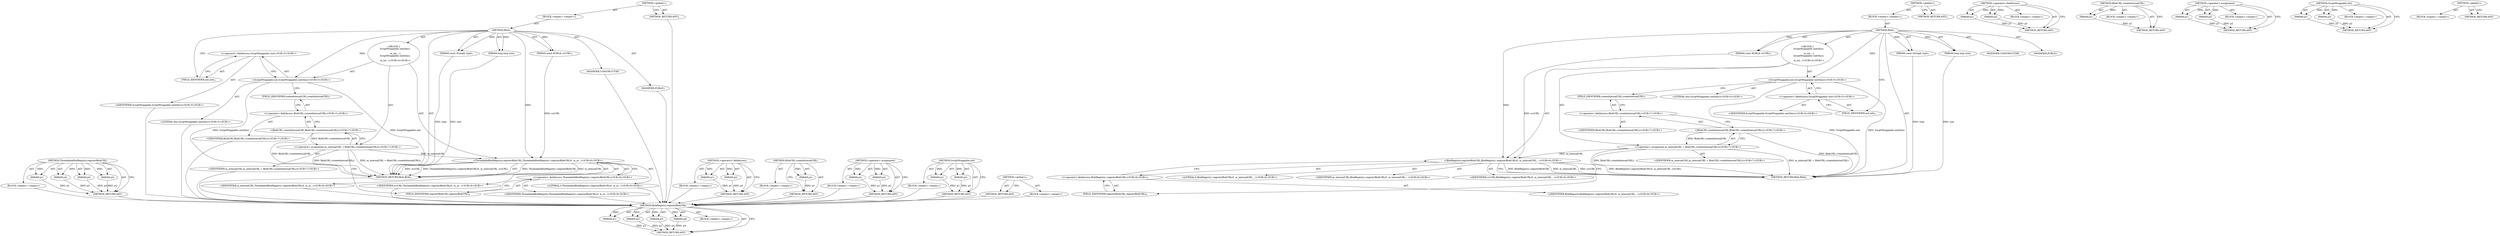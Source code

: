 digraph "&lt;global&gt;" {
vulnerable_77 [label=<(METHOD,ThreadableBlobRegistry.registerBlobURL)>];
vulnerable_78 [label=<(PARAM,p1)>];
vulnerable_79 [label=<(PARAM,p2)>];
vulnerable_80 [label=<(PARAM,p3)>];
vulnerable_81 [label=<(PARAM,p4)>];
vulnerable_82 [label=<(BLOCK,&lt;empty&gt;,&lt;empty&gt;)>];
vulnerable_83 [label=<(METHOD_RETURN,ANY)>];
vulnerable_6 [label=<(METHOD,&lt;global&gt;)<SUB>1</SUB>>];
vulnerable_7 [label=<(BLOCK,&lt;empty&gt;,&lt;empty&gt;)<SUB>1</SUB>>];
vulnerable_8 [label=<(METHOD,Blob)<SUB>1</SUB>>];
vulnerable_9 [label=<(PARAM,const KURL&amp; srcURL)<SUB>1</SUB>>];
vulnerable_10 [label=<(PARAM,const String&amp; type)<SUB>1</SUB>>];
vulnerable_11 [label=<(PARAM,long long size)<SUB>1</SUB>>];
vulnerable_12 [label="<(BLOCK,{
    ScriptWrappable::init(this);
 
     m_int...,{
    ScriptWrappable::init(this);
 
     m_int...)<SUB>4</SUB>>"];
vulnerable_13 [label="<(ScriptWrappable.init,ScriptWrappable::init(this))<SUB>5</SUB>>"];
vulnerable_14 [label="<(&lt;operator&gt;.fieldAccess,ScriptWrappable::init)<SUB>5</SUB>>"];
vulnerable_15 [label="<(IDENTIFIER,ScriptWrappable,ScriptWrappable::init(this))<SUB>5</SUB>>"];
vulnerable_16 [label=<(FIELD_IDENTIFIER,init,init)<SUB>5</SUB>>];
vulnerable_17 [label="<(LITERAL,this,ScriptWrappable::init(this))<SUB>5</SUB>>"];
vulnerable_18 [label="<(&lt;operator&gt;.assignment,m_internalURL = BlobURL::createInternalURL())<SUB>7</SUB>>"];
vulnerable_19 [label="<(IDENTIFIER,m_internalURL,m_internalURL = BlobURL::createInternalURL())<SUB>7</SUB>>"];
vulnerable_20 [label="<(BlobURL.createInternalURL,BlobURL::createInternalURL())<SUB>7</SUB>>"];
vulnerable_21 [label="<(&lt;operator&gt;.fieldAccess,BlobURL::createInternalURL)<SUB>7</SUB>>"];
vulnerable_22 [label="<(IDENTIFIER,BlobURL,BlobURL::createInternalURL())<SUB>7</SUB>>"];
vulnerable_23 [label=<(FIELD_IDENTIFIER,createInternalURL,createInternalURL)<SUB>7</SUB>>];
vulnerable_24 [label="<(ThreadableBlobRegistry.registerBlobURL,ThreadableBlobRegistry::registerBlobURL(0, m_in...)<SUB>8</SUB>>"];
vulnerable_25 [label="<(&lt;operator&gt;.fieldAccess,ThreadableBlobRegistry::registerBlobURL)<SUB>8</SUB>>"];
vulnerable_26 [label="<(IDENTIFIER,ThreadableBlobRegistry,ThreadableBlobRegistry::registerBlobURL(0, m_in...)<SUB>8</SUB>>"];
vulnerable_27 [label=<(FIELD_IDENTIFIER,registerBlobURL,registerBlobURL)<SUB>8</SUB>>];
vulnerable_28 [label="<(LITERAL,0,ThreadableBlobRegistry::registerBlobURL(0, m_in...)<SUB>8</SUB>>"];
vulnerable_29 [label="<(IDENTIFIER,m_internalURL,ThreadableBlobRegistry::registerBlobURL(0, m_in...)<SUB>8</SUB>>"];
vulnerable_30 [label="<(IDENTIFIER,srcURL,ThreadableBlobRegistry::registerBlobURL(0, m_in...)<SUB>8</SUB>>"];
vulnerable_31 [label=<(MODIFIER,CONSTRUCTOR)>];
vulnerable_32 [label=<(MODIFIER,PUBLIC)>];
vulnerable_33 [label=<(METHOD_RETURN,Blob.Blob)<SUB>1</SUB>>];
vulnerable_35 [label=<(METHOD_RETURN,ANY)<SUB>1</SUB>>];
vulnerable_63 [label=<(METHOD,&lt;operator&gt;.fieldAccess)>];
vulnerable_64 [label=<(PARAM,p1)>];
vulnerable_65 [label=<(PARAM,p2)>];
vulnerable_66 [label=<(BLOCK,&lt;empty&gt;,&lt;empty&gt;)>];
vulnerable_67 [label=<(METHOD_RETURN,ANY)>];
vulnerable_73 [label=<(METHOD,BlobURL.createInternalURL)>];
vulnerable_74 [label=<(PARAM,p1)>];
vulnerable_75 [label=<(BLOCK,&lt;empty&gt;,&lt;empty&gt;)>];
vulnerable_76 [label=<(METHOD_RETURN,ANY)>];
vulnerable_68 [label=<(METHOD,&lt;operator&gt;.assignment)>];
vulnerable_69 [label=<(PARAM,p1)>];
vulnerable_70 [label=<(PARAM,p2)>];
vulnerable_71 [label=<(BLOCK,&lt;empty&gt;,&lt;empty&gt;)>];
vulnerable_72 [label=<(METHOD_RETURN,ANY)>];
vulnerable_58 [label=<(METHOD,ScriptWrappable.init)>];
vulnerable_59 [label=<(PARAM,p1)>];
vulnerable_60 [label=<(PARAM,p2)>];
vulnerable_61 [label=<(BLOCK,&lt;empty&gt;,&lt;empty&gt;)>];
vulnerable_62 [label=<(METHOD_RETURN,ANY)>];
vulnerable_52 [label=<(METHOD,&lt;global&gt;)<SUB>1</SUB>>];
vulnerable_53 [label=<(BLOCK,&lt;empty&gt;,&lt;empty&gt;)>];
vulnerable_54 [label=<(METHOD_RETURN,ANY)>];
fixed_77 [label=<(METHOD,BlobRegistry.registerBlobURL)>];
fixed_78 [label=<(PARAM,p1)>];
fixed_79 [label=<(PARAM,p2)>];
fixed_80 [label=<(PARAM,p3)>];
fixed_81 [label=<(PARAM,p4)>];
fixed_82 [label=<(BLOCK,&lt;empty&gt;,&lt;empty&gt;)>];
fixed_83 [label=<(METHOD_RETURN,ANY)>];
fixed_6 [label=<(METHOD,&lt;global&gt;)<SUB>1</SUB>>];
fixed_7 [label=<(BLOCK,&lt;empty&gt;,&lt;empty&gt;)<SUB>1</SUB>>];
fixed_8 [label=<(METHOD,Blob)<SUB>1</SUB>>];
fixed_9 [label=<(PARAM,const KURL&amp; srcURL)<SUB>1</SUB>>];
fixed_10 [label=<(PARAM,const String&amp; type)<SUB>1</SUB>>];
fixed_11 [label=<(PARAM,long long size)<SUB>1</SUB>>];
fixed_12 [label="<(BLOCK,{
    ScriptWrappable::init(this);
 
     m_int...,{
    ScriptWrappable::init(this);
 
     m_int...)<SUB>4</SUB>>"];
fixed_13 [label="<(ScriptWrappable.init,ScriptWrappable::init(this))<SUB>5</SUB>>"];
fixed_14 [label="<(&lt;operator&gt;.fieldAccess,ScriptWrappable::init)<SUB>5</SUB>>"];
fixed_15 [label="<(IDENTIFIER,ScriptWrappable,ScriptWrappable::init(this))<SUB>5</SUB>>"];
fixed_16 [label=<(FIELD_IDENTIFIER,init,init)<SUB>5</SUB>>];
fixed_17 [label="<(LITERAL,this,ScriptWrappable::init(this))<SUB>5</SUB>>"];
fixed_18 [label="<(&lt;operator&gt;.assignment,m_internalURL = BlobURL::createInternalURL())<SUB>7</SUB>>"];
fixed_19 [label="<(IDENTIFIER,m_internalURL,m_internalURL = BlobURL::createInternalURL())<SUB>7</SUB>>"];
fixed_20 [label="<(BlobURL.createInternalURL,BlobURL::createInternalURL())<SUB>7</SUB>>"];
fixed_21 [label="<(&lt;operator&gt;.fieldAccess,BlobURL::createInternalURL)<SUB>7</SUB>>"];
fixed_22 [label="<(IDENTIFIER,BlobURL,BlobURL::createInternalURL())<SUB>7</SUB>>"];
fixed_23 [label=<(FIELD_IDENTIFIER,createInternalURL,createInternalURL)<SUB>7</SUB>>];
fixed_24 [label="<(BlobRegistry.registerBlobURL,BlobRegistry::registerBlobURL(0, m_internalURL,...)<SUB>8</SUB>>"];
fixed_25 [label="<(&lt;operator&gt;.fieldAccess,BlobRegistry::registerBlobURL)<SUB>8</SUB>>"];
fixed_26 [label="<(IDENTIFIER,BlobRegistry,BlobRegistry::registerBlobURL(0, m_internalURL,...)<SUB>8</SUB>>"];
fixed_27 [label=<(FIELD_IDENTIFIER,registerBlobURL,registerBlobURL)<SUB>8</SUB>>];
fixed_28 [label="<(LITERAL,0,BlobRegistry::registerBlobURL(0, m_internalURL,...)<SUB>8</SUB>>"];
fixed_29 [label="<(IDENTIFIER,m_internalURL,BlobRegistry::registerBlobURL(0, m_internalURL,...)<SUB>8</SUB>>"];
fixed_30 [label="<(IDENTIFIER,srcURL,BlobRegistry::registerBlobURL(0, m_internalURL,...)<SUB>8</SUB>>"];
fixed_31 [label=<(MODIFIER,CONSTRUCTOR)>];
fixed_32 [label=<(MODIFIER,PUBLIC)>];
fixed_33 [label=<(METHOD_RETURN,Blob.Blob)<SUB>1</SUB>>];
fixed_35 [label=<(METHOD_RETURN,ANY)<SUB>1</SUB>>];
fixed_63 [label=<(METHOD,&lt;operator&gt;.fieldAccess)>];
fixed_64 [label=<(PARAM,p1)>];
fixed_65 [label=<(PARAM,p2)>];
fixed_66 [label=<(BLOCK,&lt;empty&gt;,&lt;empty&gt;)>];
fixed_67 [label=<(METHOD_RETURN,ANY)>];
fixed_73 [label=<(METHOD,BlobURL.createInternalURL)>];
fixed_74 [label=<(PARAM,p1)>];
fixed_75 [label=<(BLOCK,&lt;empty&gt;,&lt;empty&gt;)>];
fixed_76 [label=<(METHOD_RETURN,ANY)>];
fixed_68 [label=<(METHOD,&lt;operator&gt;.assignment)>];
fixed_69 [label=<(PARAM,p1)>];
fixed_70 [label=<(PARAM,p2)>];
fixed_71 [label=<(BLOCK,&lt;empty&gt;,&lt;empty&gt;)>];
fixed_72 [label=<(METHOD_RETURN,ANY)>];
fixed_58 [label=<(METHOD,ScriptWrappable.init)>];
fixed_59 [label=<(PARAM,p1)>];
fixed_60 [label=<(PARAM,p2)>];
fixed_61 [label=<(BLOCK,&lt;empty&gt;,&lt;empty&gt;)>];
fixed_62 [label=<(METHOD_RETURN,ANY)>];
fixed_52 [label=<(METHOD,&lt;global&gt;)<SUB>1</SUB>>];
fixed_53 [label=<(BLOCK,&lt;empty&gt;,&lt;empty&gt;)>];
fixed_54 [label=<(METHOD_RETURN,ANY)>];
vulnerable_77 -> vulnerable_78  [key=0, label="AST: "];
vulnerable_77 -> vulnerable_78  [key=1, label="DDG: "];
vulnerable_77 -> vulnerable_82  [key=0, label="AST: "];
vulnerable_77 -> vulnerable_79  [key=0, label="AST: "];
vulnerable_77 -> vulnerable_79  [key=1, label="DDG: "];
vulnerable_77 -> vulnerable_83  [key=0, label="AST: "];
vulnerable_77 -> vulnerable_83  [key=1, label="CFG: "];
vulnerable_77 -> vulnerable_80  [key=0, label="AST: "];
vulnerable_77 -> vulnerable_80  [key=1, label="DDG: "];
vulnerable_77 -> vulnerable_81  [key=0, label="AST: "];
vulnerable_77 -> vulnerable_81  [key=1, label="DDG: "];
vulnerable_78 -> vulnerable_83  [key=0, label="DDG: p1"];
vulnerable_79 -> vulnerable_83  [key=0, label="DDG: p2"];
vulnerable_80 -> vulnerable_83  [key=0, label="DDG: p3"];
vulnerable_81 -> vulnerable_83  [key=0, label="DDG: p4"];
vulnerable_82 -> fixed_77  [key=0];
vulnerable_83 -> fixed_77  [key=0];
vulnerable_6 -> vulnerable_7  [key=0, label="AST: "];
vulnerable_6 -> vulnerable_35  [key=0, label="AST: "];
vulnerable_6 -> vulnerable_35  [key=1, label="CFG: "];
vulnerable_7 -> vulnerable_8  [key=0, label="AST: "];
vulnerable_8 -> vulnerable_9  [key=0, label="AST: "];
vulnerable_8 -> vulnerable_9  [key=1, label="DDG: "];
vulnerable_8 -> vulnerable_10  [key=0, label="AST: "];
vulnerable_8 -> vulnerable_10  [key=1, label="DDG: "];
vulnerable_8 -> vulnerable_11  [key=0, label="AST: "];
vulnerable_8 -> vulnerable_11  [key=1, label="DDG: "];
vulnerable_8 -> vulnerable_12  [key=0, label="AST: "];
vulnerable_8 -> vulnerable_31  [key=0, label="AST: "];
vulnerable_8 -> vulnerable_32  [key=0, label="AST: "];
vulnerable_8 -> vulnerable_33  [key=0, label="AST: "];
vulnerable_8 -> vulnerable_16  [key=0, label="CFG: "];
vulnerable_8 -> vulnerable_13  [key=0, label="DDG: "];
vulnerable_8 -> vulnerable_24  [key=0, label="DDG: "];
vulnerable_9 -> vulnerable_24  [key=0, label="DDG: srcURL"];
vulnerable_10 -> vulnerable_33  [key=0, label="DDG: type"];
vulnerable_11 -> vulnerable_33  [key=0, label="DDG: size"];
vulnerable_12 -> vulnerable_13  [key=0, label="AST: "];
vulnerable_12 -> vulnerable_18  [key=0, label="AST: "];
vulnerable_12 -> vulnerable_24  [key=0, label="AST: "];
vulnerable_13 -> vulnerable_14  [key=0, label="AST: "];
vulnerable_13 -> vulnerable_17  [key=0, label="AST: "];
vulnerable_13 -> vulnerable_23  [key=0, label="CFG: "];
vulnerable_13 -> vulnerable_33  [key=0, label="DDG: ScriptWrappable::init"];
vulnerable_13 -> vulnerable_33  [key=1, label="DDG: ScriptWrappable::init(this)"];
vulnerable_14 -> vulnerable_15  [key=0, label="AST: "];
vulnerable_14 -> vulnerable_16  [key=0, label="AST: "];
vulnerable_14 -> vulnerable_13  [key=0, label="CFG: "];
vulnerable_15 -> fixed_77  [key=0];
vulnerable_16 -> vulnerable_14  [key=0, label="CFG: "];
vulnerable_17 -> fixed_77  [key=0];
vulnerable_18 -> vulnerable_19  [key=0, label="AST: "];
vulnerable_18 -> vulnerable_20  [key=0, label="AST: "];
vulnerable_18 -> vulnerable_27  [key=0, label="CFG: "];
vulnerable_18 -> vulnerable_33  [key=0, label="DDG: BlobURL::createInternalURL()"];
vulnerable_18 -> vulnerable_33  [key=1, label="DDG: m_internalURL = BlobURL::createInternalURL()"];
vulnerable_18 -> vulnerable_24  [key=0, label="DDG: m_internalURL"];
vulnerable_19 -> fixed_77  [key=0];
vulnerable_20 -> vulnerable_21  [key=0, label="AST: "];
vulnerable_20 -> vulnerable_18  [key=0, label="CFG: "];
vulnerable_20 -> vulnerable_18  [key=1, label="DDG: BlobURL::createInternalURL"];
vulnerable_20 -> vulnerable_33  [key=0, label="DDG: BlobURL::createInternalURL"];
vulnerable_21 -> vulnerable_22  [key=0, label="AST: "];
vulnerable_21 -> vulnerable_23  [key=0, label="AST: "];
vulnerable_21 -> vulnerable_20  [key=0, label="CFG: "];
vulnerable_22 -> fixed_77  [key=0];
vulnerable_23 -> vulnerable_21  [key=0, label="CFG: "];
vulnerable_24 -> vulnerable_25  [key=0, label="AST: "];
vulnerable_24 -> vulnerable_28  [key=0, label="AST: "];
vulnerable_24 -> vulnerable_29  [key=0, label="AST: "];
vulnerable_24 -> vulnerable_30  [key=0, label="AST: "];
vulnerable_24 -> vulnerable_33  [key=0, label="CFG: "];
vulnerable_24 -> vulnerable_33  [key=1, label="DDG: ThreadableBlobRegistry::registerBlobURL"];
vulnerable_24 -> vulnerable_33  [key=2, label="DDG: m_internalURL"];
vulnerable_24 -> vulnerable_33  [key=3, label="DDG: srcURL"];
vulnerable_24 -> vulnerable_33  [key=4, label="DDG: ThreadableBlobRegistry::registerBlobURL(0, m_internalURL, srcURL)"];
vulnerable_25 -> vulnerable_26  [key=0, label="AST: "];
vulnerable_25 -> vulnerable_27  [key=0, label="AST: "];
vulnerable_25 -> vulnerable_24  [key=0, label="CFG: "];
vulnerable_26 -> fixed_77  [key=0];
vulnerable_27 -> vulnerable_25  [key=0, label="CFG: "];
vulnerable_28 -> fixed_77  [key=0];
vulnerable_29 -> fixed_77  [key=0];
vulnerable_30 -> fixed_77  [key=0];
vulnerable_31 -> fixed_77  [key=0];
vulnerable_32 -> fixed_77  [key=0];
vulnerable_33 -> fixed_77  [key=0];
vulnerable_35 -> fixed_77  [key=0];
vulnerable_63 -> vulnerable_64  [key=0, label="AST: "];
vulnerable_63 -> vulnerable_64  [key=1, label="DDG: "];
vulnerable_63 -> vulnerable_66  [key=0, label="AST: "];
vulnerable_63 -> vulnerable_65  [key=0, label="AST: "];
vulnerable_63 -> vulnerable_65  [key=1, label="DDG: "];
vulnerable_63 -> vulnerable_67  [key=0, label="AST: "];
vulnerable_63 -> vulnerable_67  [key=1, label="CFG: "];
vulnerable_64 -> vulnerable_67  [key=0, label="DDG: p1"];
vulnerable_65 -> vulnerable_67  [key=0, label="DDG: p2"];
vulnerable_66 -> fixed_77  [key=0];
vulnerable_67 -> fixed_77  [key=0];
vulnerable_73 -> vulnerable_74  [key=0, label="AST: "];
vulnerable_73 -> vulnerable_74  [key=1, label="DDG: "];
vulnerable_73 -> vulnerable_75  [key=0, label="AST: "];
vulnerable_73 -> vulnerable_76  [key=0, label="AST: "];
vulnerable_73 -> vulnerable_76  [key=1, label="CFG: "];
vulnerable_74 -> vulnerable_76  [key=0, label="DDG: p1"];
vulnerable_75 -> fixed_77  [key=0];
vulnerable_76 -> fixed_77  [key=0];
vulnerable_68 -> vulnerable_69  [key=0, label="AST: "];
vulnerable_68 -> vulnerable_69  [key=1, label="DDG: "];
vulnerable_68 -> vulnerable_71  [key=0, label="AST: "];
vulnerable_68 -> vulnerable_70  [key=0, label="AST: "];
vulnerable_68 -> vulnerable_70  [key=1, label="DDG: "];
vulnerable_68 -> vulnerable_72  [key=0, label="AST: "];
vulnerable_68 -> vulnerable_72  [key=1, label="CFG: "];
vulnerable_69 -> vulnerable_72  [key=0, label="DDG: p1"];
vulnerable_70 -> vulnerable_72  [key=0, label="DDG: p2"];
vulnerable_71 -> fixed_77  [key=0];
vulnerable_72 -> fixed_77  [key=0];
vulnerable_58 -> vulnerable_59  [key=0, label="AST: "];
vulnerable_58 -> vulnerable_59  [key=1, label="DDG: "];
vulnerable_58 -> vulnerable_61  [key=0, label="AST: "];
vulnerable_58 -> vulnerable_60  [key=0, label="AST: "];
vulnerable_58 -> vulnerable_60  [key=1, label="DDG: "];
vulnerable_58 -> vulnerable_62  [key=0, label="AST: "];
vulnerable_58 -> vulnerable_62  [key=1, label="CFG: "];
vulnerable_59 -> vulnerable_62  [key=0, label="DDG: p1"];
vulnerable_60 -> vulnerable_62  [key=0, label="DDG: p2"];
vulnerable_61 -> fixed_77  [key=0];
vulnerable_62 -> fixed_77  [key=0];
vulnerable_52 -> vulnerable_53  [key=0, label="AST: "];
vulnerable_52 -> vulnerable_54  [key=0, label="AST: "];
vulnerable_52 -> vulnerable_54  [key=1, label="CFG: "];
vulnerable_53 -> fixed_77  [key=0];
vulnerable_54 -> fixed_77  [key=0];
fixed_77 -> fixed_78  [key=0, label="AST: "];
fixed_77 -> fixed_78  [key=1, label="DDG: "];
fixed_77 -> fixed_82  [key=0, label="AST: "];
fixed_77 -> fixed_79  [key=0, label="AST: "];
fixed_77 -> fixed_79  [key=1, label="DDG: "];
fixed_77 -> fixed_83  [key=0, label="AST: "];
fixed_77 -> fixed_83  [key=1, label="CFG: "];
fixed_77 -> fixed_80  [key=0, label="AST: "];
fixed_77 -> fixed_80  [key=1, label="DDG: "];
fixed_77 -> fixed_81  [key=0, label="AST: "];
fixed_77 -> fixed_81  [key=1, label="DDG: "];
fixed_78 -> fixed_83  [key=0, label="DDG: p1"];
fixed_79 -> fixed_83  [key=0, label="DDG: p2"];
fixed_80 -> fixed_83  [key=0, label="DDG: p3"];
fixed_81 -> fixed_83  [key=0, label="DDG: p4"];
fixed_6 -> fixed_7  [key=0, label="AST: "];
fixed_6 -> fixed_35  [key=0, label="AST: "];
fixed_6 -> fixed_35  [key=1, label="CFG: "];
fixed_7 -> fixed_8  [key=0, label="AST: "];
fixed_8 -> fixed_9  [key=0, label="AST: "];
fixed_8 -> fixed_9  [key=1, label="DDG: "];
fixed_8 -> fixed_10  [key=0, label="AST: "];
fixed_8 -> fixed_10  [key=1, label="DDG: "];
fixed_8 -> fixed_11  [key=0, label="AST: "];
fixed_8 -> fixed_11  [key=1, label="DDG: "];
fixed_8 -> fixed_12  [key=0, label="AST: "];
fixed_8 -> fixed_31  [key=0, label="AST: "];
fixed_8 -> fixed_32  [key=0, label="AST: "];
fixed_8 -> fixed_33  [key=0, label="AST: "];
fixed_8 -> fixed_16  [key=0, label="CFG: "];
fixed_8 -> fixed_13  [key=0, label="DDG: "];
fixed_8 -> fixed_24  [key=0, label="DDG: "];
fixed_9 -> fixed_24  [key=0, label="DDG: srcURL"];
fixed_10 -> fixed_33  [key=0, label="DDG: type"];
fixed_11 -> fixed_33  [key=0, label="DDG: size"];
fixed_12 -> fixed_13  [key=0, label="AST: "];
fixed_12 -> fixed_18  [key=0, label="AST: "];
fixed_12 -> fixed_24  [key=0, label="AST: "];
fixed_13 -> fixed_14  [key=0, label="AST: "];
fixed_13 -> fixed_17  [key=0, label="AST: "];
fixed_13 -> fixed_23  [key=0, label="CFG: "];
fixed_13 -> fixed_33  [key=0, label="DDG: ScriptWrappable::init"];
fixed_13 -> fixed_33  [key=1, label="DDG: ScriptWrappable::init(this)"];
fixed_14 -> fixed_15  [key=0, label="AST: "];
fixed_14 -> fixed_16  [key=0, label="AST: "];
fixed_14 -> fixed_13  [key=0, label="CFG: "];
fixed_16 -> fixed_14  [key=0, label="CFG: "];
fixed_18 -> fixed_19  [key=0, label="AST: "];
fixed_18 -> fixed_20  [key=0, label="AST: "];
fixed_18 -> fixed_27  [key=0, label="CFG: "];
fixed_18 -> fixed_33  [key=0, label="DDG: BlobURL::createInternalURL()"];
fixed_18 -> fixed_33  [key=1, label="DDG: m_internalURL = BlobURL::createInternalURL()"];
fixed_18 -> fixed_24  [key=0, label="DDG: m_internalURL"];
fixed_20 -> fixed_21  [key=0, label="AST: "];
fixed_20 -> fixed_18  [key=0, label="CFG: "];
fixed_20 -> fixed_18  [key=1, label="DDG: BlobURL::createInternalURL"];
fixed_20 -> fixed_33  [key=0, label="DDG: BlobURL::createInternalURL"];
fixed_21 -> fixed_22  [key=0, label="AST: "];
fixed_21 -> fixed_23  [key=0, label="AST: "];
fixed_21 -> fixed_20  [key=0, label="CFG: "];
fixed_23 -> fixed_21  [key=0, label="CFG: "];
fixed_24 -> fixed_25  [key=0, label="AST: "];
fixed_24 -> fixed_28  [key=0, label="AST: "];
fixed_24 -> fixed_29  [key=0, label="AST: "];
fixed_24 -> fixed_30  [key=0, label="AST: "];
fixed_24 -> fixed_33  [key=0, label="CFG: "];
fixed_24 -> fixed_33  [key=1, label="DDG: BlobRegistry::registerBlobURL"];
fixed_24 -> fixed_33  [key=2, label="DDG: m_internalURL"];
fixed_24 -> fixed_33  [key=3, label="DDG: srcURL"];
fixed_24 -> fixed_33  [key=4, label="DDG: BlobRegistry::registerBlobURL(0, m_internalURL, srcURL)"];
fixed_25 -> fixed_26  [key=0, label="AST: "];
fixed_25 -> fixed_27  [key=0, label="AST: "];
fixed_25 -> fixed_24  [key=0, label="CFG: "];
fixed_27 -> fixed_25  [key=0, label="CFG: "];
fixed_63 -> fixed_64  [key=0, label="AST: "];
fixed_63 -> fixed_64  [key=1, label="DDG: "];
fixed_63 -> fixed_66  [key=0, label="AST: "];
fixed_63 -> fixed_65  [key=0, label="AST: "];
fixed_63 -> fixed_65  [key=1, label="DDG: "];
fixed_63 -> fixed_67  [key=0, label="AST: "];
fixed_63 -> fixed_67  [key=1, label="CFG: "];
fixed_64 -> fixed_67  [key=0, label="DDG: p1"];
fixed_65 -> fixed_67  [key=0, label="DDG: p2"];
fixed_73 -> fixed_74  [key=0, label="AST: "];
fixed_73 -> fixed_74  [key=1, label="DDG: "];
fixed_73 -> fixed_75  [key=0, label="AST: "];
fixed_73 -> fixed_76  [key=0, label="AST: "];
fixed_73 -> fixed_76  [key=1, label="CFG: "];
fixed_74 -> fixed_76  [key=0, label="DDG: p1"];
fixed_68 -> fixed_69  [key=0, label="AST: "];
fixed_68 -> fixed_69  [key=1, label="DDG: "];
fixed_68 -> fixed_71  [key=0, label="AST: "];
fixed_68 -> fixed_70  [key=0, label="AST: "];
fixed_68 -> fixed_70  [key=1, label="DDG: "];
fixed_68 -> fixed_72  [key=0, label="AST: "];
fixed_68 -> fixed_72  [key=1, label="CFG: "];
fixed_69 -> fixed_72  [key=0, label="DDG: p1"];
fixed_70 -> fixed_72  [key=0, label="DDG: p2"];
fixed_58 -> fixed_59  [key=0, label="AST: "];
fixed_58 -> fixed_59  [key=1, label="DDG: "];
fixed_58 -> fixed_61  [key=0, label="AST: "];
fixed_58 -> fixed_60  [key=0, label="AST: "];
fixed_58 -> fixed_60  [key=1, label="DDG: "];
fixed_58 -> fixed_62  [key=0, label="AST: "];
fixed_58 -> fixed_62  [key=1, label="CFG: "];
fixed_59 -> fixed_62  [key=0, label="DDG: p1"];
fixed_60 -> fixed_62  [key=0, label="DDG: p2"];
fixed_52 -> fixed_53  [key=0, label="AST: "];
fixed_52 -> fixed_54  [key=0, label="AST: "];
fixed_52 -> fixed_54  [key=1, label="CFG: "];
}
